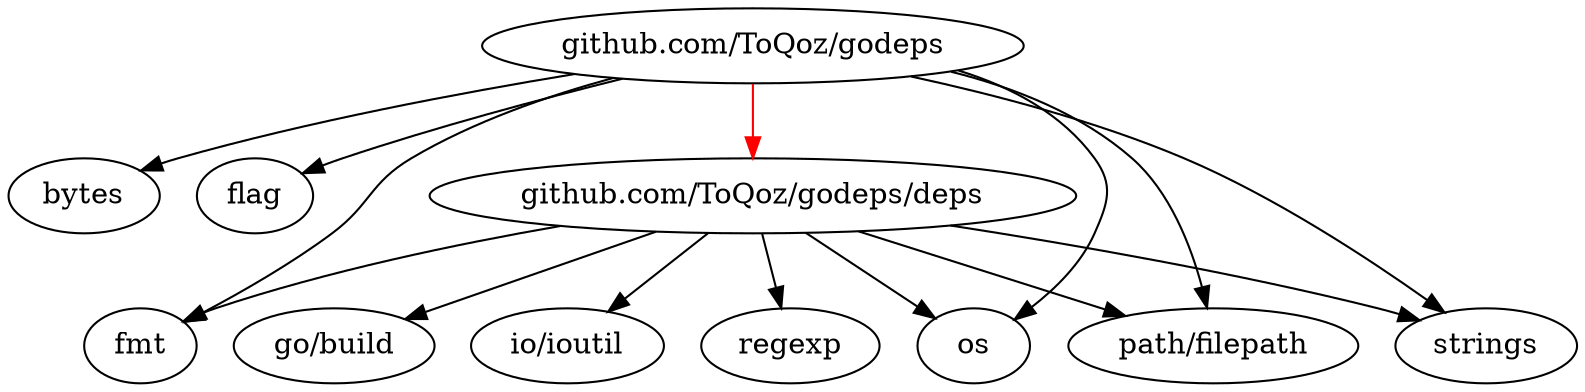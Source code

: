 digraph "godeps-of-github.com/ToQoz/godeps" {
    size=13.0;
    "github.com/ToQoz/godeps" -> "bytes";
    "github.com/ToQoz/godeps" -> "flag";
    "github.com/ToQoz/godeps" -> "fmt";
    "github.com/ToQoz/godeps" -> "github.com/ToQoz/godeps/deps"[color=red];
    "github.com/ToQoz/godeps/deps" -> "fmt";
    "github.com/ToQoz/godeps/deps" -> "go/build";
    "github.com/ToQoz/godeps/deps" -> "io/ioutil";
    "github.com/ToQoz/godeps/deps" -> "os";
    "github.com/ToQoz/godeps/deps" -> "path/filepath";
    "github.com/ToQoz/godeps/deps" -> "regexp";
    "github.com/ToQoz/godeps/deps" -> "strings";
    "github.com/ToQoz/godeps" -> "os";
    "github.com/ToQoz/godeps" -> "path/filepath";
    "github.com/ToQoz/godeps" -> "strings";
}
